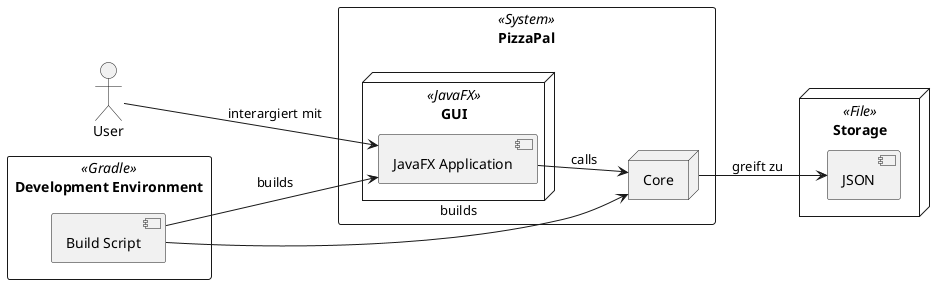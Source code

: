 @startuml
left to right direction

actor "User" as user

rectangle "PizzaPal" <<System>> {
    node "GUI" <<JavaFX>> {
        component "JavaFX Application"
    }

    node "Core"
}

node "Storage" <<File>> {
    component "JSON"
}

rectangle "Development Environment" <<Gradle>> {
    component "Build Script"
}

user --> "JavaFX Application" : interargiert mit
"JavaFX Application" --> "Core" : calls
"Core" --> "JSON" : greift zu

"Build Script" --> "JavaFX Application" : builds
"Build Script" --> "Core" : builds
@enduml